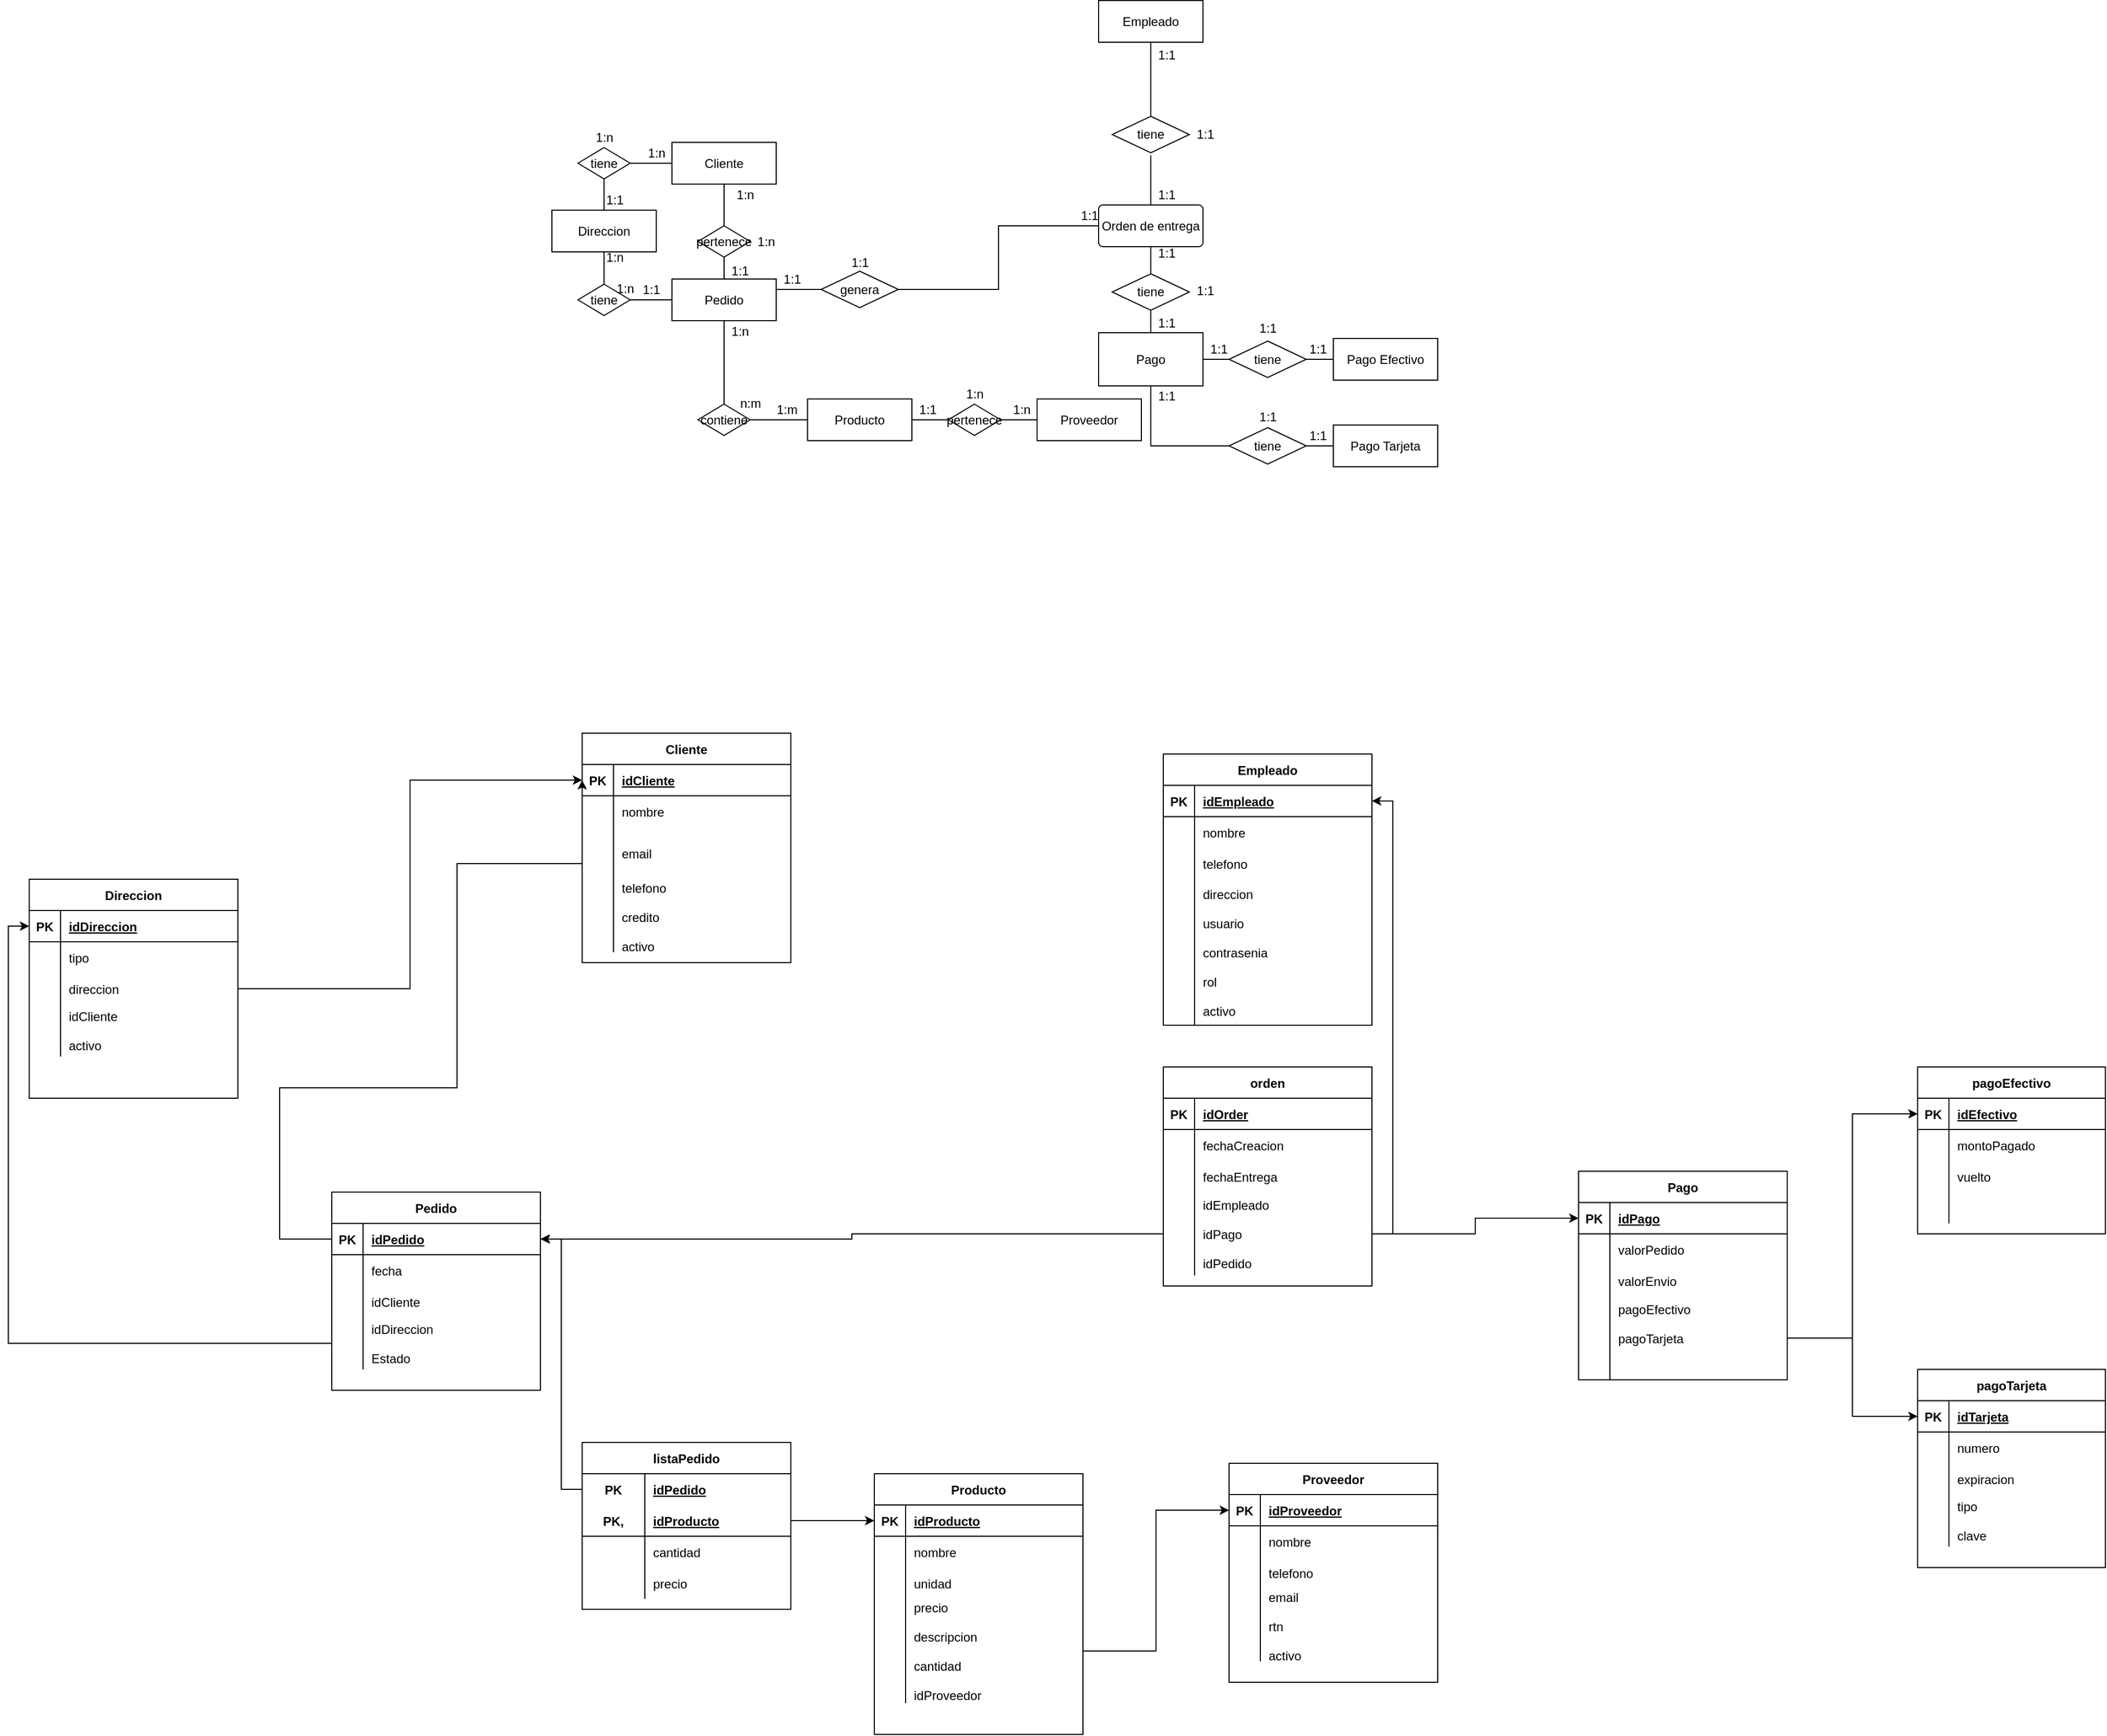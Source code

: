 <mxfile version="13.3.5" type="device"><diagram id="v6bPr9pT5KRf7iARPHKZ" name="Page-1"><mxGraphModel dx="1831" dy="594" grid="1" gridSize="10" guides="1" tooltips="1" connect="1" arrows="1" fold="1" page="1" pageScale="1" pageWidth="850" pageHeight="1100" math="0" shadow="0"><root><mxCell id="0"/><mxCell id="1" parent="0"/><mxCell id="Ozv33gPDVesl0qiJl5PW-37" style="edgeStyle=orthogonalEdgeStyle;rounded=0;orthogonalLoop=1;jettySize=auto;html=1;entryX=0.5;entryY=0;entryDx=0;entryDy=0;endArrow=none;endFill=0;" parent="1" source="Ozv33gPDVesl0qiJl5PW-1" target="Ozv33gPDVesl0qiJl5PW-36" edge="1"><mxGeometry relative="1" as="geometry"/></mxCell><mxCell id="Ozv33gPDVesl0qiJl5PW-1" value="Cliente" style="whiteSpace=wrap;html=1;align=center;" parent="1" vertex="1"><mxGeometry x="126" y="523.5" width="100" height="40" as="geometry"/></mxCell><mxCell id="Ozv33gPDVesl0qiJl5PW-2" value="Direccion&lt;br&gt;" style="whiteSpace=wrap;html=1;align=center;" parent="1" vertex="1"><mxGeometry x="11" y="588.5" width="100" height="40" as="geometry"/></mxCell><mxCell id="Ozv33gPDVesl0qiJl5PW-50" style="edgeStyle=orthogonalEdgeStyle;rounded=0;orthogonalLoop=1;jettySize=auto;html=1;endArrow=none;endFill=0;" parent="1" source="Ozv33gPDVesl0qiJl5PW-3" target="Ozv33gPDVesl0qiJl5PW-2" edge="1"><mxGeometry relative="1" as="geometry"/></mxCell><mxCell id="Ozv33gPDVesl0qiJl5PW-51" style="edgeStyle=orthogonalEdgeStyle;rounded=0;orthogonalLoop=1;jettySize=auto;html=1;endArrow=none;endFill=0;" parent="1" source="Ozv33gPDVesl0qiJl5PW-3" target="Ozv33gPDVesl0qiJl5PW-1" edge="1"><mxGeometry relative="1" as="geometry"/></mxCell><mxCell id="Ozv33gPDVesl0qiJl5PW-3" value="tiene" style="shape=rhombus;perimeter=rhombusPerimeter;whiteSpace=wrap;html=1;align=center;" parent="1" vertex="1"><mxGeometry x="36" y="528.5" width="50" height="30" as="geometry"/></mxCell><mxCell id="Ozv33gPDVesl0qiJl5PW-14" value="1:n" style="text;html=1;align=center;verticalAlign=middle;resizable=0;points=[];autosize=1;" parent="1" vertex="1"><mxGeometry x="96" y="523.5" width="30" height="20" as="geometry"/></mxCell><mxCell id="Ozv33gPDVesl0qiJl5PW-15" value="1:1" style="text;html=1;align=center;verticalAlign=middle;resizable=0;points=[];autosize=1;" parent="1" vertex="1"><mxGeometry x="56" y="568.5" width="30" height="20" as="geometry"/></mxCell><mxCell id="Ozv33gPDVesl0qiJl5PW-20" value="1:n" style="text;html=1;align=center;verticalAlign=middle;resizable=0;points=[];autosize=1;" parent="1" vertex="1"><mxGeometry x="46" y="508.5" width="30" height="20" as="geometry"/></mxCell><mxCell id="Ozv33gPDVesl0qiJl5PW-30" style="edgeStyle=orthogonalEdgeStyle;rounded=0;orthogonalLoop=1;jettySize=auto;html=1;entryX=0;entryY=0.5;entryDx=0;entryDy=0;endArrow=none;endFill=0;" parent="1" source="Ozv33gPDVesl0qiJl5PW-26" target="Ozv33gPDVesl0qiJl5PW-28" edge="1"><mxGeometry relative="1" as="geometry"/></mxCell><mxCell id="Ozv33gPDVesl0qiJl5PW-43" style="edgeStyle=orthogonalEdgeStyle;rounded=0;orthogonalLoop=1;jettySize=auto;html=1;entryX=1;entryY=0.5;entryDx=0;entryDy=0;endArrow=none;endFill=0;" parent="1" source="Ozv33gPDVesl0qiJl5PW-26" target="Ozv33gPDVesl0qiJl5PW-42" edge="1"><mxGeometry relative="1" as="geometry"/></mxCell><mxCell id="Ozv33gPDVesl0qiJl5PW-26" value="Producto" style="whiteSpace=wrap;html=1;align=center;" parent="1" vertex="1"><mxGeometry x="256" y="769.5" width="100" height="40" as="geometry"/></mxCell><mxCell id="Ozv33gPDVesl0qiJl5PW-27" value="Proveedor" style="whiteSpace=wrap;html=1;align=center;" parent="1" vertex="1"><mxGeometry x="476" y="769.5" width="100" height="40" as="geometry"/></mxCell><mxCell id="Ozv33gPDVesl0qiJl5PW-31" style="edgeStyle=orthogonalEdgeStyle;rounded=0;orthogonalLoop=1;jettySize=auto;html=1;entryX=0;entryY=0.5;entryDx=0;entryDy=0;endArrow=none;endFill=0;" parent="1" source="Ozv33gPDVesl0qiJl5PW-28" target="Ozv33gPDVesl0qiJl5PW-27" edge="1"><mxGeometry relative="1" as="geometry"/></mxCell><mxCell id="Ozv33gPDVesl0qiJl5PW-28" value="&lt;font style=&quot;font-size: 12px&quot;&gt;pertenece&lt;/font&gt;" style="shape=rhombus;perimeter=rhombusPerimeter;whiteSpace=wrap;html=1;align=center;" parent="1" vertex="1"><mxGeometry x="391" y="774.5" width="50" height="30" as="geometry"/></mxCell><mxCell id="Ozv33gPDVesl0qiJl5PW-32" value="1:1" style="text;html=1;align=center;verticalAlign=middle;resizable=0;points=[];autosize=1;" parent="1" vertex="1"><mxGeometry x="356" y="769.5" width="30" height="20" as="geometry"/></mxCell><mxCell id="Ozv33gPDVesl0qiJl5PW-33" value="1:n" style="text;html=1;align=center;verticalAlign=middle;resizable=0;points=[];autosize=1;" parent="1" vertex="1"><mxGeometry x="446" y="769.5" width="30" height="20" as="geometry"/></mxCell><mxCell id="Ozv33gPDVesl0qiJl5PW-34" value="1:n" style="text;html=1;align=center;verticalAlign=middle;resizable=0;points=[];autosize=1;" parent="1" vertex="1"><mxGeometry x="401" y="754.5" width="30" height="20" as="geometry"/></mxCell><mxCell id="foDi1s4z_PkL7AW9L-05-4" style="edgeStyle=orthogonalEdgeStyle;rounded=0;orthogonalLoop=1;jettySize=auto;html=1;exitX=1;exitY=0.25;exitDx=0;exitDy=0;entryX=0;entryY=0.5;entryDx=0;entryDy=0;endArrow=none;endFill=0;" parent="1" source="Ozv33gPDVesl0qiJl5PW-35" target="Ozv33gPDVesl0qiJl5PW-94" edge="1"><mxGeometry relative="1" as="geometry"/></mxCell><mxCell id="Ozv33gPDVesl0qiJl5PW-35" value="Pedido" style="whiteSpace=wrap;html=1;align=center;" parent="1" vertex="1"><mxGeometry x="126" y="654.5" width="100" height="40" as="geometry"/></mxCell><mxCell id="Ozv33gPDVesl0qiJl5PW-38" style="edgeStyle=orthogonalEdgeStyle;rounded=0;orthogonalLoop=1;jettySize=auto;html=1;entryX=0.5;entryY=0;entryDx=0;entryDy=0;endArrow=none;endFill=0;" parent="1" source="Ozv33gPDVesl0qiJl5PW-36" target="Ozv33gPDVesl0qiJl5PW-35" edge="1"><mxGeometry relative="1" as="geometry"/></mxCell><mxCell id="Ozv33gPDVesl0qiJl5PW-36" value="&lt;font style=&quot;font-size: 12px&quot;&gt;pertenece&lt;/font&gt;" style="shape=rhombus;perimeter=rhombusPerimeter;whiteSpace=wrap;html=1;align=center;" parent="1" vertex="1"><mxGeometry x="151" y="603.5" width="50" height="30" as="geometry"/></mxCell><mxCell id="Ozv33gPDVesl0qiJl5PW-39" value="1:n" style="text;html=1;align=center;verticalAlign=middle;resizable=0;points=[];autosize=1;" parent="1" vertex="1"><mxGeometry x="181" y="563.5" width="30" height="20" as="geometry"/></mxCell><mxCell id="Ozv33gPDVesl0qiJl5PW-40" value="1:1" style="text;html=1;align=center;verticalAlign=middle;resizable=0;points=[];autosize=1;" parent="1" vertex="1"><mxGeometry x="176" y="637" width="30" height="20" as="geometry"/></mxCell><mxCell id="Ozv33gPDVesl0qiJl5PW-41" value="1:n" style="text;html=1;align=center;verticalAlign=middle;resizable=0;points=[];autosize=1;" parent="1" vertex="1"><mxGeometry x="201" y="608.5" width="30" height="20" as="geometry"/></mxCell><mxCell id="Ozv33gPDVesl0qiJl5PW-44" value="" style="edgeStyle=orthogonalEdgeStyle;rounded=0;orthogonalLoop=1;jettySize=auto;html=1;endArrow=none;endFill=0;" parent="1" source="Ozv33gPDVesl0qiJl5PW-42" target="Ozv33gPDVesl0qiJl5PW-35" edge="1"><mxGeometry relative="1" as="geometry"/></mxCell><mxCell id="Ozv33gPDVesl0qiJl5PW-42" value="contiene" style="shape=rhombus;perimeter=rhombusPerimeter;whiteSpace=wrap;html=1;align=center;" parent="1" vertex="1"><mxGeometry x="151" y="774.5" width="50" height="30" as="geometry"/></mxCell><mxCell id="Ozv33gPDVesl0qiJl5PW-46" value="1:n" style="text;html=1;align=center;verticalAlign=middle;resizable=0;points=[];autosize=1;" parent="1" vertex="1"><mxGeometry x="176" y="694.5" width="30" height="20" as="geometry"/></mxCell><mxCell id="Ozv33gPDVesl0qiJl5PW-47" value="1:m" style="text;html=1;align=center;verticalAlign=middle;resizable=0;points=[];autosize=1;" parent="1" vertex="1"><mxGeometry x="216" y="769.5" width="40" height="20" as="geometry"/></mxCell><mxCell id="Ozv33gPDVesl0qiJl5PW-48" value="n:m" style="text;html=1;align=center;verticalAlign=middle;resizable=0;points=[];autosize=1;" parent="1" vertex="1"><mxGeometry x="181" y="763.5" width="40" height="20" as="geometry"/></mxCell><mxCell id="Ozv33gPDVesl0qiJl5PW-54" style="edgeStyle=orthogonalEdgeStyle;rounded=0;orthogonalLoop=1;jettySize=auto;html=1;endArrow=none;endFill=0;" parent="1" source="Ozv33gPDVesl0qiJl5PW-53" target="Ozv33gPDVesl0qiJl5PW-35" edge="1"><mxGeometry relative="1" as="geometry"/></mxCell><mxCell id="Ozv33gPDVesl0qiJl5PW-55" style="edgeStyle=orthogonalEdgeStyle;rounded=0;orthogonalLoop=1;jettySize=auto;html=1;entryX=0.5;entryY=1;entryDx=0;entryDy=0;endArrow=none;endFill=0;" parent="1" source="Ozv33gPDVesl0qiJl5PW-53" target="Ozv33gPDVesl0qiJl5PW-2" edge="1"><mxGeometry relative="1" as="geometry"/></mxCell><mxCell id="Ozv33gPDVesl0qiJl5PW-53" value="tiene" style="shape=rhombus;perimeter=rhombusPerimeter;whiteSpace=wrap;html=1;align=center;" parent="1" vertex="1"><mxGeometry x="36" y="659.5" width="50" height="30" as="geometry"/></mxCell><mxCell id="Ozv33gPDVesl0qiJl5PW-56" value="1:1" style="text;html=1;align=center;verticalAlign=middle;resizable=0;points=[];autosize=1;" parent="1" vertex="1"><mxGeometry x="91" y="654.5" width="30" height="20" as="geometry"/></mxCell><mxCell id="Ozv33gPDVesl0qiJl5PW-57" value="1:n" style="text;html=1;align=center;verticalAlign=middle;resizable=0;points=[];autosize=1;" parent="1" vertex="1"><mxGeometry x="56" y="623.5" width="30" height="20" as="geometry"/></mxCell><mxCell id="Ozv33gPDVesl0qiJl5PW-58" value="1:n" style="text;html=1;align=center;verticalAlign=middle;resizable=0;points=[];autosize=1;" parent="1" vertex="1"><mxGeometry x="66" y="653.5" width="30" height="20" as="geometry"/></mxCell><mxCell id="Ozv33gPDVesl0qiJl5PW-108" style="edgeStyle=orthogonalEdgeStyle;rounded=0;orthogonalLoop=1;jettySize=auto;html=1;entryX=0.5;entryY=0;entryDx=0;entryDy=0;endArrow=none;endFill=0;" parent="1" source="Ozv33gPDVesl0qiJl5PW-59" target="Ozv33gPDVesl0qiJl5PW-104" edge="1"><mxGeometry relative="1" as="geometry"/></mxCell><mxCell id="Ozv33gPDVesl0qiJl5PW-59" value="Empleado" style="whiteSpace=wrap;html=1;align=center;" parent="1" vertex="1"><mxGeometry x="535" y="387.5" width="100" height="40" as="geometry"/></mxCell><mxCell id="Ozv33gPDVesl0qiJl5PW-121" style="edgeStyle=orthogonalEdgeStyle;rounded=0;orthogonalLoop=1;jettySize=auto;html=1;endArrow=none;endFill=0;" parent="1" source="Ozv33gPDVesl0qiJl5PW-93" edge="1"><mxGeometry relative="1" as="geometry"><mxPoint x="585" y="536" as="targetPoint"/></mxGeometry></mxCell><mxCell id="Ozv33gPDVesl0qiJl5PW-93" value="Orden de entrega" style="rounded=1;arcSize=10;whiteSpace=wrap;html=1;align=center;" parent="1" vertex="1"><mxGeometry x="535" y="583.5" width="100" height="40" as="geometry"/></mxCell><mxCell id="Ozv33gPDVesl0qiJl5PW-162" style="edgeStyle=orthogonalEdgeStyle;rounded=0;orthogonalLoop=1;jettySize=auto;html=1;exitX=1;exitY=0.5;exitDx=0;exitDy=0;entryX=0;entryY=0.5;entryDx=0;entryDy=0;endArrow=none;endFill=0;" parent="1" source="Ozv33gPDVesl0qiJl5PW-94" target="Ozv33gPDVesl0qiJl5PW-93" edge="1"><mxGeometry relative="1" as="geometry"/></mxCell><mxCell id="Ozv33gPDVesl0qiJl5PW-94" value="genera" style="shape=rhombus;perimeter=rhombusPerimeter;whiteSpace=wrap;html=1;align=center;" parent="1" vertex="1"><mxGeometry x="269" y="647" width="74" height="35" as="geometry"/></mxCell><mxCell id="Ozv33gPDVesl0qiJl5PW-104" value="tiene" style="shape=rhombus;perimeter=rhombusPerimeter;whiteSpace=wrap;html=1;align=center;" parent="1" vertex="1"><mxGeometry x="548" y="498.5" width="74" height="35" as="geometry"/></mxCell><mxCell id="Ozv33gPDVesl0qiJl5PW-110" value="1:1" style="text;html=1;align=center;verticalAlign=middle;resizable=0;points=[];autosize=1;" parent="1" vertex="1"><mxGeometry x="226" y="644.5" width="30" height="20" as="geometry"/></mxCell><mxCell id="Ozv33gPDVesl0qiJl5PW-111" value="1:1" style="text;html=1;align=center;verticalAlign=middle;resizable=0;points=[];autosize=1;" parent="1" vertex="1"><mxGeometry x="585" y="563.5" width="30" height="20" as="geometry"/></mxCell><mxCell id="Ozv33gPDVesl0qiJl5PW-112" value="1:1" style="text;html=1;align=center;verticalAlign=middle;resizable=0;points=[];autosize=1;" parent="1" vertex="1"><mxGeometry x="291" y="628.5" width="30" height="20" as="geometry"/></mxCell><mxCell id="Ozv33gPDVesl0qiJl5PW-113" value="1:1" style="text;html=1;align=center;verticalAlign=middle;resizable=0;points=[];autosize=1;" parent="1" vertex="1"><mxGeometry x="585" y="430" width="30" height="20" as="geometry"/></mxCell><mxCell id="Ozv33gPDVesl0qiJl5PW-114" value="1:1" style="text;html=1;align=center;verticalAlign=middle;resizable=0;points=[];autosize=1;" parent="1" vertex="1"><mxGeometry x="511" y="583.5" width="30" height="20" as="geometry"/></mxCell><mxCell id="Ozv33gPDVesl0qiJl5PW-115" value="1:1" style="text;html=1;align=center;verticalAlign=middle;resizable=0;points=[];autosize=1;" parent="1" vertex="1"><mxGeometry x="622" y="506" width="30" height="20" as="geometry"/></mxCell><mxCell id="Ozv33gPDVesl0qiJl5PW-122" style="edgeStyle=orthogonalEdgeStyle;rounded=0;orthogonalLoop=1;jettySize=auto;html=1;entryX=0.5;entryY=1;entryDx=0;entryDy=0;endArrow=none;endFill=0;" parent="1" source="Ozv33gPDVesl0qiJl5PW-123" target="Ozv33gPDVesl0qiJl5PW-93" edge="1"><mxGeometry relative="1" as="geometry"/></mxCell><mxCell id="Ozv33gPDVesl0qiJl5PW-119" value="Pago" style="whiteSpace=wrap;html=1;align=center;" parent="1" vertex="1"><mxGeometry x="535" y="706" width="100" height="51" as="geometry"/></mxCell><mxCell id="Ozv33gPDVesl0qiJl5PW-131" style="edgeStyle=orthogonalEdgeStyle;rounded=0;orthogonalLoop=1;jettySize=auto;html=1;exitX=0.5;exitY=1;exitDx=0;exitDy=0;entryX=0.5;entryY=0;entryDx=0;entryDy=0;endArrow=none;endFill=0;" parent="1" source="Ozv33gPDVesl0qiJl5PW-123" target="Ozv33gPDVesl0qiJl5PW-119" edge="1"><mxGeometry relative="1" as="geometry"/></mxCell><mxCell id="Ozv33gPDVesl0qiJl5PW-123" value="tiene" style="shape=rhombus;perimeter=rhombusPerimeter;whiteSpace=wrap;html=1;align=center;" parent="1" vertex="1"><mxGeometry x="548" y="649.5" width="74" height="35" as="geometry"/></mxCell><mxCell id="Ozv33gPDVesl0qiJl5PW-125" value="1:1" style="text;html=1;align=center;verticalAlign=middle;resizable=0;points=[];autosize=1;" parent="1" vertex="1"><mxGeometry x="585" y="619.5" width="30" height="20" as="geometry"/></mxCell><mxCell id="Ozv33gPDVesl0qiJl5PW-126" value="1:1" style="text;html=1;align=center;verticalAlign=middle;resizable=0;points=[];autosize=1;" parent="1" vertex="1"><mxGeometry x="585" y="687" width="30" height="20" as="geometry"/></mxCell><mxCell id="Ozv33gPDVesl0qiJl5PW-127" value="1:1" style="text;html=1;align=center;verticalAlign=middle;resizable=0;points=[];autosize=1;" parent="1" vertex="1"><mxGeometry x="622" y="656" width="30" height="20" as="geometry"/></mxCell><mxCell id="Ozv33gPDVesl0qiJl5PW-149" style="edgeStyle=orthogonalEdgeStyle;rounded=0;orthogonalLoop=1;jettySize=auto;html=1;exitX=0;exitY=0.5;exitDx=0;exitDy=0;entryX=1;entryY=0.5;entryDx=0;entryDy=0;endArrow=none;endFill=0;" parent="1" source="Ozv33gPDVesl0qiJl5PW-145" target="Ozv33gPDVesl0qiJl5PW-147" edge="1"><mxGeometry relative="1" as="geometry"/></mxCell><mxCell id="Ozv33gPDVesl0qiJl5PW-145" value="Pago Efectivo" style="whiteSpace=wrap;html=1;align=center;" parent="1" vertex="1"><mxGeometry x="760" y="711.5" width="100" height="40" as="geometry"/></mxCell><mxCell id="Ozv33gPDVesl0qiJl5PW-151" style="edgeStyle=orthogonalEdgeStyle;rounded=0;orthogonalLoop=1;jettySize=auto;html=1;exitX=0;exitY=0.5;exitDx=0;exitDy=0;entryX=1;entryY=0.5;entryDx=0;entryDy=0;endArrow=none;endFill=0;" parent="1" source="Ozv33gPDVesl0qiJl5PW-146" target="Ozv33gPDVesl0qiJl5PW-148" edge="1"><mxGeometry relative="1" as="geometry"><Array as="points"><mxPoint x="790" y="814.5"/></Array></mxGeometry></mxCell><mxCell id="Ozv33gPDVesl0qiJl5PW-146" value="Pago Tarjeta" style="whiteSpace=wrap;html=1;align=center;" parent="1" vertex="1"><mxGeometry x="760" y="794.5" width="100" height="40" as="geometry"/></mxCell><mxCell id="Ozv33gPDVesl0qiJl5PW-154" style="edgeStyle=orthogonalEdgeStyle;rounded=0;orthogonalLoop=1;jettySize=auto;html=1;exitX=0;exitY=0.5;exitDx=0;exitDy=0;entryX=1;entryY=0.5;entryDx=0;entryDy=0;endArrow=none;endFill=0;" parent="1" source="Ozv33gPDVesl0qiJl5PW-147" target="Ozv33gPDVesl0qiJl5PW-119" edge="1"><mxGeometry relative="1" as="geometry"/></mxCell><mxCell id="Ozv33gPDVesl0qiJl5PW-147" value="tiene" style="shape=rhombus;perimeter=rhombusPerimeter;whiteSpace=wrap;html=1;align=center;" parent="1" vertex="1"><mxGeometry x="660" y="714" width="74" height="35" as="geometry"/></mxCell><mxCell id="Ozv33gPDVesl0qiJl5PW-153" style="edgeStyle=orthogonalEdgeStyle;rounded=0;orthogonalLoop=1;jettySize=auto;html=1;exitX=0;exitY=0.5;exitDx=0;exitDy=0;entryX=0.5;entryY=1;entryDx=0;entryDy=0;endArrow=none;endFill=0;" parent="1" source="Ozv33gPDVesl0qiJl5PW-148" target="Ozv33gPDVesl0qiJl5PW-119" edge="1"><mxGeometry relative="1" as="geometry"/></mxCell><mxCell id="Ozv33gPDVesl0qiJl5PW-148" value="tiene" style="shape=rhombus;perimeter=rhombusPerimeter;whiteSpace=wrap;html=1;align=center;" parent="1" vertex="1"><mxGeometry x="660" y="797" width="74" height="35" as="geometry"/></mxCell><mxCell id="Ozv33gPDVesl0qiJl5PW-155" value="1:1" style="text;html=1;align=center;verticalAlign=middle;resizable=0;points=[];autosize=1;" parent="1" vertex="1"><mxGeometry x="635" y="711.5" width="30" height="20" as="geometry"/></mxCell><mxCell id="Ozv33gPDVesl0qiJl5PW-156" value="1:1" style="text;html=1;align=center;verticalAlign=middle;resizable=0;points=[];autosize=1;" parent="1" vertex="1"><mxGeometry x="682" y="691.5" width="30" height="20" as="geometry"/></mxCell><mxCell id="Ozv33gPDVesl0qiJl5PW-157" value="1:1" style="text;html=1;align=center;verticalAlign=middle;resizable=0;points=[];autosize=1;" parent="1" vertex="1"><mxGeometry x="730" y="711.5" width="30" height="20" as="geometry"/></mxCell><mxCell id="Ozv33gPDVesl0qiJl5PW-158" value="1:1" style="text;html=1;align=center;verticalAlign=middle;resizable=0;points=[];autosize=1;" parent="1" vertex="1"><mxGeometry x="730" y="794.5" width="30" height="20" as="geometry"/></mxCell><mxCell id="Ozv33gPDVesl0qiJl5PW-159" value="1:1" style="text;html=1;align=center;verticalAlign=middle;resizable=0;points=[];autosize=1;" parent="1" vertex="1"><mxGeometry x="682" y="777" width="30" height="20" as="geometry"/></mxCell><mxCell id="Ozv33gPDVesl0qiJl5PW-160" value="1:1" style="text;html=1;align=center;verticalAlign=middle;resizable=0;points=[];autosize=1;" parent="1" vertex="1"><mxGeometry x="585" y="757" width="30" height="20" as="geometry"/></mxCell><mxCell id="IDxZtGA0aqQTtNQiY8-h-197" style="edgeStyle=orthogonalEdgeStyle;rounded=0;orthogonalLoop=1;jettySize=auto;html=1;exitX=1;exitY=0.5;exitDx=0;exitDy=0;entryX=0;entryY=0.5;entryDx=0;entryDy=0;" parent="1" source="IDxZtGA0aqQTtNQiY8-h-205" target="IDxZtGA0aqQTtNQiY8-h-353" edge="1"><mxGeometry relative="1" as="geometry"/></mxCell><mxCell id="IDxZtGA0aqQTtNQiY8-h-250" style="edgeStyle=orthogonalEdgeStyle;rounded=0;orthogonalLoop=1;jettySize=auto;html=1;exitX=1;exitY=0.5;exitDx=0;exitDy=0;entryX=0;entryY=0.5;entryDx=0;entryDy=0;" parent="1" source="IDxZtGA0aqQTtNQiY8-h-228" target="IDxZtGA0aqQTtNQiY8-h-281" edge="1"><mxGeometry relative="1" as="geometry"/></mxCell><mxCell id="IDxZtGA0aqQTtNQiY8-h-251" style="edgeStyle=orthogonalEdgeStyle;rounded=0;orthogonalLoop=1;jettySize=auto;html=1;exitX=0;exitY=0.5;exitDx=0;exitDy=0;entryX=0;entryY=0.5;entryDx=0;entryDy=0;" parent="1" source="IDxZtGA0aqQTtNQiY8-h-247" target="IDxZtGA0aqQTtNQiY8-h-199" edge="1"><mxGeometry relative="1" as="geometry"/></mxCell><mxCell id="IDxZtGA0aqQTtNQiY8-h-252" style="edgeStyle=orthogonalEdgeStyle;rounded=0;orthogonalLoop=1;jettySize=auto;html=1;exitX=0;exitY=0.5;exitDx=0;exitDy=0;entryX=1;entryY=0.5;entryDx=0;entryDy=0;" parent="1" source="IDxZtGA0aqQTtNQiY8-h-225" target="IDxZtGA0aqQTtNQiY8-h-238" edge="1"><mxGeometry relative="1" as="geometry"/></mxCell><mxCell id="IDxZtGA0aqQTtNQiY8-h-253" style="edgeStyle=orthogonalEdgeStyle;rounded=0;orthogonalLoop=1;jettySize=auto;html=1;exitX=0;exitY=0.5;exitDx=0;exitDy=0;entryX=0;entryY=0.5;entryDx=0;entryDy=0;" parent="1" source="IDxZtGA0aqQTtNQiY8-h-238" target="IDxZtGA0aqQTtNQiY8-h-353" edge="1"><mxGeometry relative="1" as="geometry"><Array as="points"><mxPoint x="-250" y="1575"/><mxPoint x="-250" y="1430"/><mxPoint x="-80" y="1430"/><mxPoint x="-80" y="1215"/></Array></mxGeometry></mxCell><mxCell id="IDxZtGA0aqQTtNQiY8-h-306" style="edgeStyle=orthogonalEdgeStyle;rounded=0;orthogonalLoop=1;jettySize=auto;html=1;exitX=1;exitY=0.5;exitDx=0;exitDy=0;entryX=0;entryY=0.5;entryDx=0;entryDy=0;" parent="1" source="IDxZtGA0aqQTtNQiY8-h-290" target="IDxZtGA0aqQTtNQiY8-h-294" edge="1"><mxGeometry relative="1" as="geometry"/></mxCell><mxCell id="IDxZtGA0aqQTtNQiY8-h-322" style="edgeStyle=orthogonalEdgeStyle;rounded=0;orthogonalLoop=1;jettySize=auto;html=1;exitX=1;exitY=0.5;exitDx=0;exitDy=0;entryX=1;entryY=0.5;entryDx=0;entryDy=0;" parent="1" source="IDxZtGA0aqQTtNQiY8-h-264" target="IDxZtGA0aqQTtNQiY8-h-185" edge="1"><mxGeometry relative="1" as="geometry"/></mxCell><mxCell id="IDxZtGA0aqQTtNQiY8-h-323" style="edgeStyle=orthogonalEdgeStyle;rounded=0;orthogonalLoop=1;jettySize=auto;html=1;entryX=0;entryY=0.5;entryDx=0;entryDy=0;" parent="1" source="IDxZtGA0aqQTtNQiY8-h-264" target="IDxZtGA0aqQTtNQiY8-h-212" edge="1"><mxGeometry relative="1" as="geometry"/></mxCell><mxCell id="IDxZtGA0aqQTtNQiY8-h-324" style="edgeStyle=orthogonalEdgeStyle;rounded=0;orthogonalLoop=1;jettySize=auto;html=1;entryX=0;entryY=0.5;entryDx=0;entryDy=0;" parent="1" source="IDxZtGA0aqQTtNQiY8-h-221" target="IDxZtGA0aqQTtNQiY8-h-268" edge="1"><mxGeometry relative="1" as="geometry"/></mxCell><mxCell id="IDxZtGA0aqQTtNQiY8-h-325" style="edgeStyle=orthogonalEdgeStyle;rounded=0;orthogonalLoop=1;jettySize=auto;html=1;" parent="1" source="IDxZtGA0aqQTtNQiY8-h-221" target="IDxZtGA0aqQTtNQiY8-h-327" edge="1"><mxGeometry relative="1" as="geometry"/></mxCell><mxCell id="IDxZtGA0aqQTtNQiY8-h-198" value="Direccion" style="shape=table;startSize=30;container=1;collapsible=1;childLayout=tableLayout;fixedRows=1;rowLines=0;fontStyle=1;align=center;resizeLast=1;" parent="1" vertex="1"><mxGeometry x="-490" y="1230" width="200" height="210" as="geometry"/></mxCell><mxCell id="IDxZtGA0aqQTtNQiY8-h-199" value="" style="shape=partialRectangle;collapsible=0;dropTarget=0;pointerEvents=0;fillColor=none;top=0;left=0;bottom=1;right=0;points=[[0,0.5],[1,0.5]];portConstraint=eastwest;" parent="IDxZtGA0aqQTtNQiY8-h-198" vertex="1"><mxGeometry y="30" width="200" height="30" as="geometry"/></mxCell><mxCell id="IDxZtGA0aqQTtNQiY8-h-200" value="PK" style="shape=partialRectangle;connectable=0;fillColor=none;top=0;left=0;bottom=0;right=0;fontStyle=1;overflow=hidden;" parent="IDxZtGA0aqQTtNQiY8-h-199" vertex="1"><mxGeometry width="30" height="30" as="geometry"/></mxCell><mxCell id="IDxZtGA0aqQTtNQiY8-h-201" value="idDireccion" style="shape=partialRectangle;connectable=0;fillColor=none;top=0;left=0;bottom=0;right=0;align=left;spacingLeft=6;fontStyle=5;overflow=hidden;" parent="IDxZtGA0aqQTtNQiY8-h-199" vertex="1"><mxGeometry x="30" width="170" height="30" as="geometry"/></mxCell><mxCell id="IDxZtGA0aqQTtNQiY8-h-202" value="" style="shape=partialRectangle;collapsible=0;dropTarget=0;pointerEvents=0;fillColor=none;top=0;left=0;bottom=0;right=0;points=[[0,0.5],[1,0.5]];portConstraint=eastwest;" parent="IDxZtGA0aqQTtNQiY8-h-198" vertex="1"><mxGeometry y="60" width="200" height="30" as="geometry"/></mxCell><mxCell id="IDxZtGA0aqQTtNQiY8-h-203" value="" style="shape=partialRectangle;connectable=0;fillColor=none;top=0;left=0;bottom=0;right=0;editable=1;overflow=hidden;" parent="IDxZtGA0aqQTtNQiY8-h-202" vertex="1"><mxGeometry width="30" height="30" as="geometry"/></mxCell><mxCell id="IDxZtGA0aqQTtNQiY8-h-204" value="tipo" style="shape=partialRectangle;connectable=0;fillColor=none;top=0;left=0;bottom=0;right=0;align=left;spacingLeft=6;overflow=hidden;" parent="IDxZtGA0aqQTtNQiY8-h-202" vertex="1"><mxGeometry x="30" width="170" height="30" as="geometry"/></mxCell><mxCell id="IDxZtGA0aqQTtNQiY8-h-205" value="" style="shape=partialRectangle;collapsible=0;dropTarget=0;pointerEvents=0;fillColor=none;top=0;left=0;bottom=0;right=0;points=[[0,0.5],[1,0.5]];portConstraint=eastwest;" parent="IDxZtGA0aqQTtNQiY8-h-198" vertex="1"><mxGeometry y="90" width="200" height="30" as="geometry"/></mxCell><mxCell id="IDxZtGA0aqQTtNQiY8-h-206" value="" style="shape=partialRectangle;connectable=0;fillColor=none;top=0;left=0;bottom=0;right=0;editable=1;overflow=hidden;" parent="IDxZtGA0aqQTtNQiY8-h-205" vertex="1"><mxGeometry width="30" height="30" as="geometry"/></mxCell><mxCell id="IDxZtGA0aqQTtNQiY8-h-207" value="direccion" style="shape=partialRectangle;connectable=0;fillColor=none;top=0;left=0;bottom=0;right=0;align=left;spacingLeft=6;overflow=hidden;" parent="IDxZtGA0aqQTtNQiY8-h-205" vertex="1"><mxGeometry x="30" width="170" height="30" as="geometry"/></mxCell><mxCell id="IDxZtGA0aqQTtNQiY8-h-208" value="" style="shape=partialRectangle;collapsible=0;dropTarget=0;pointerEvents=0;fillColor=none;top=0;left=0;bottom=0;right=0;points=[[0,0.5],[1,0.5]];portConstraint=eastwest;" parent="IDxZtGA0aqQTtNQiY8-h-198" vertex="1"><mxGeometry y="120" width="200" height="50" as="geometry"/></mxCell><mxCell id="IDxZtGA0aqQTtNQiY8-h-209" value="" style="shape=partialRectangle;connectable=0;fillColor=none;top=0;left=0;bottom=0;right=0;editable=1;overflow=hidden;" parent="IDxZtGA0aqQTtNQiY8-h-208" vertex="1"><mxGeometry width="30" height="50" as="geometry"/></mxCell><mxCell id="IDxZtGA0aqQTtNQiY8-h-210" value="idCliente&#10;&#10;activo" style="shape=partialRectangle;connectable=0;fillColor=none;top=0;left=0;bottom=0;right=0;align=left;spacingLeft=6;overflow=hidden;" parent="IDxZtGA0aqQTtNQiY8-h-208" vertex="1"><mxGeometry x="30" width="170" height="50" as="geometry"/></mxCell><mxCell id="IDxZtGA0aqQTtNQiY8-h-211" value="Pago" style="shape=table;startSize=30;container=1;collapsible=1;childLayout=tableLayout;fixedRows=1;rowLines=0;fontStyle=1;align=center;resizeLast=1;" parent="1" vertex="1"><mxGeometry x="995" y="1510" width="200" height="200" as="geometry"/></mxCell><mxCell id="IDxZtGA0aqQTtNQiY8-h-212" value="" style="shape=partialRectangle;collapsible=0;dropTarget=0;pointerEvents=0;fillColor=none;top=0;left=0;bottom=1;right=0;points=[[0,0.5],[1,0.5]];portConstraint=eastwest;" parent="IDxZtGA0aqQTtNQiY8-h-211" vertex="1"><mxGeometry y="30" width="200" height="30" as="geometry"/></mxCell><mxCell id="IDxZtGA0aqQTtNQiY8-h-213" value="PK" style="shape=partialRectangle;connectable=0;fillColor=none;top=0;left=0;bottom=0;right=0;fontStyle=1;overflow=hidden;" parent="IDxZtGA0aqQTtNQiY8-h-212" vertex="1"><mxGeometry width="30" height="30" as="geometry"/></mxCell><mxCell id="IDxZtGA0aqQTtNQiY8-h-214" value="idPago" style="shape=partialRectangle;connectable=0;fillColor=none;top=0;left=0;bottom=0;right=0;align=left;spacingLeft=6;fontStyle=5;overflow=hidden;" parent="IDxZtGA0aqQTtNQiY8-h-212" vertex="1"><mxGeometry x="30" width="170" height="30" as="geometry"/></mxCell><mxCell id="IDxZtGA0aqQTtNQiY8-h-215" value="" style="shape=partialRectangle;collapsible=0;dropTarget=0;pointerEvents=0;fillColor=none;top=0;left=0;bottom=0;right=0;points=[[0,0.5],[1,0.5]];portConstraint=eastwest;" parent="IDxZtGA0aqQTtNQiY8-h-211" vertex="1"><mxGeometry y="60" width="200" height="30" as="geometry"/></mxCell><mxCell id="IDxZtGA0aqQTtNQiY8-h-216" value="" style="shape=partialRectangle;connectable=0;fillColor=none;top=0;left=0;bottom=0;right=0;editable=1;overflow=hidden;" parent="IDxZtGA0aqQTtNQiY8-h-215" vertex="1"><mxGeometry width="30" height="30" as="geometry"/></mxCell><mxCell id="IDxZtGA0aqQTtNQiY8-h-217" value="valorPedido" style="shape=partialRectangle;connectable=0;fillColor=none;top=0;left=0;bottom=0;right=0;align=left;spacingLeft=6;overflow=hidden;" parent="IDxZtGA0aqQTtNQiY8-h-215" vertex="1"><mxGeometry x="30" width="170" height="30" as="geometry"/></mxCell><mxCell id="IDxZtGA0aqQTtNQiY8-h-218" value="" style="shape=partialRectangle;collapsible=0;dropTarget=0;pointerEvents=0;fillColor=none;top=0;left=0;bottom=0;right=0;points=[[0,0.5],[1,0.5]];portConstraint=eastwest;" parent="IDxZtGA0aqQTtNQiY8-h-211" vertex="1"><mxGeometry y="90" width="200" height="30" as="geometry"/></mxCell><mxCell id="IDxZtGA0aqQTtNQiY8-h-219" value="" style="shape=partialRectangle;connectable=0;fillColor=none;top=0;left=0;bottom=0;right=0;editable=1;overflow=hidden;" parent="IDxZtGA0aqQTtNQiY8-h-218" vertex="1"><mxGeometry width="30" height="30" as="geometry"/></mxCell><mxCell id="IDxZtGA0aqQTtNQiY8-h-220" value="valorEnvio" style="shape=partialRectangle;connectable=0;fillColor=none;top=0;left=0;bottom=0;right=0;align=left;spacingLeft=6;overflow=hidden;" parent="IDxZtGA0aqQTtNQiY8-h-218" vertex="1"><mxGeometry x="30" width="170" height="30" as="geometry"/></mxCell><mxCell id="IDxZtGA0aqQTtNQiY8-h-221" value="" style="shape=partialRectangle;collapsible=0;dropTarget=0;pointerEvents=0;fillColor=none;top=0;left=0;bottom=0;right=0;points=[[0,0.5],[1,0.5]];portConstraint=eastwest;" parent="IDxZtGA0aqQTtNQiY8-h-211" vertex="1"><mxGeometry y="120" width="200" height="80" as="geometry"/></mxCell><mxCell id="IDxZtGA0aqQTtNQiY8-h-222" value="" style="shape=partialRectangle;connectable=0;fillColor=none;top=0;left=0;bottom=0;right=0;editable=1;overflow=hidden;" parent="IDxZtGA0aqQTtNQiY8-h-221" vertex="1"><mxGeometry width="30" height="80" as="geometry"/></mxCell><mxCell id="IDxZtGA0aqQTtNQiY8-h-223" value="pagoEfectivo&#10;&#10;pagoTarjeta&#10;&#10;" style="shape=partialRectangle;connectable=0;fillColor=none;top=0;left=0;bottom=0;right=0;align=left;spacingLeft=6;overflow=hidden;" parent="IDxZtGA0aqQTtNQiY8-h-221" vertex="1"><mxGeometry x="30" width="170" height="80" as="geometry"/></mxCell><mxCell id="IDxZtGA0aqQTtNQiY8-h-224" value="listaPedido" style="shape=table;startSize=30;container=1;collapsible=1;childLayout=tableLayout;fixedRows=1;rowLines=0;fontStyle=1;align=center;resizeLast=1;" parent="1" vertex="1"><mxGeometry x="40" y="1770" width="200" height="160" as="geometry"/></mxCell><mxCell id="IDxZtGA0aqQTtNQiY8-h-225" value="" style="shape=partialRectangle;collapsible=0;dropTarget=0;pointerEvents=0;fillColor=none;top=0;left=0;bottom=0;right=0;points=[[0,0.5],[1,0.5]];portConstraint=eastwest;" parent="IDxZtGA0aqQTtNQiY8-h-224" vertex="1"><mxGeometry y="30" width="200" height="30" as="geometry"/></mxCell><mxCell id="IDxZtGA0aqQTtNQiY8-h-226" value="PK" style="shape=partialRectangle;connectable=0;fillColor=none;top=0;left=0;bottom=0;right=0;fontStyle=1;overflow=hidden;" parent="IDxZtGA0aqQTtNQiY8-h-225" vertex="1"><mxGeometry width="60" height="30" as="geometry"/></mxCell><mxCell id="IDxZtGA0aqQTtNQiY8-h-227" value="idPedido" style="shape=partialRectangle;connectable=0;fillColor=none;top=0;left=0;bottom=0;right=0;align=left;spacingLeft=6;fontStyle=5;overflow=hidden;" parent="IDxZtGA0aqQTtNQiY8-h-225" vertex="1"><mxGeometry x="60" width="140" height="30" as="geometry"/></mxCell><mxCell id="IDxZtGA0aqQTtNQiY8-h-228" value="" style="shape=partialRectangle;collapsible=0;dropTarget=0;pointerEvents=0;fillColor=none;top=0;left=0;bottom=1;right=0;points=[[0,0.5],[1,0.5]];portConstraint=eastwest;" parent="IDxZtGA0aqQTtNQiY8-h-224" vertex="1"><mxGeometry y="60" width="200" height="30" as="geometry"/></mxCell><mxCell id="IDxZtGA0aqQTtNQiY8-h-229" value="PK," style="shape=partialRectangle;connectable=0;fillColor=none;top=0;left=0;bottom=0;right=0;fontStyle=1;overflow=hidden;" parent="IDxZtGA0aqQTtNQiY8-h-228" vertex="1"><mxGeometry width="60" height="30" as="geometry"/></mxCell><mxCell id="IDxZtGA0aqQTtNQiY8-h-230" value="idProducto" style="shape=partialRectangle;connectable=0;fillColor=none;top=0;left=0;bottom=0;right=0;align=left;spacingLeft=6;fontStyle=5;overflow=hidden;" parent="IDxZtGA0aqQTtNQiY8-h-228" vertex="1"><mxGeometry x="60" width="140" height="30" as="geometry"/></mxCell><mxCell id="IDxZtGA0aqQTtNQiY8-h-231" value="" style="shape=partialRectangle;collapsible=0;dropTarget=0;pointerEvents=0;fillColor=none;top=0;left=0;bottom=0;right=0;points=[[0,0.5],[1,0.5]];portConstraint=eastwest;" parent="IDxZtGA0aqQTtNQiY8-h-224" vertex="1"><mxGeometry y="90" width="200" height="30" as="geometry"/></mxCell><mxCell id="IDxZtGA0aqQTtNQiY8-h-232" value="" style="shape=partialRectangle;connectable=0;fillColor=none;top=0;left=0;bottom=0;right=0;editable=1;overflow=hidden;" parent="IDxZtGA0aqQTtNQiY8-h-231" vertex="1"><mxGeometry width="60" height="30" as="geometry"/></mxCell><mxCell id="IDxZtGA0aqQTtNQiY8-h-233" value="cantidad" style="shape=partialRectangle;connectable=0;fillColor=none;top=0;left=0;bottom=0;right=0;align=left;spacingLeft=6;overflow=hidden;" parent="IDxZtGA0aqQTtNQiY8-h-231" vertex="1"><mxGeometry x="60" width="140" height="30" as="geometry"/></mxCell><mxCell id="IDxZtGA0aqQTtNQiY8-h-234" value="" style="shape=partialRectangle;collapsible=0;dropTarget=0;pointerEvents=0;fillColor=none;top=0;left=0;bottom=0;right=0;points=[[0,0.5],[1,0.5]];portConstraint=eastwest;" parent="IDxZtGA0aqQTtNQiY8-h-224" vertex="1"><mxGeometry y="120" width="200" height="30" as="geometry"/></mxCell><mxCell id="IDxZtGA0aqQTtNQiY8-h-235" value="" style="shape=partialRectangle;connectable=0;fillColor=none;top=0;left=0;bottom=0;right=0;editable=1;overflow=hidden;" parent="IDxZtGA0aqQTtNQiY8-h-234" vertex="1"><mxGeometry width="60" height="30" as="geometry"/></mxCell><mxCell id="IDxZtGA0aqQTtNQiY8-h-236" value="precio" style="shape=partialRectangle;connectable=0;fillColor=none;top=0;left=0;bottom=0;right=0;align=left;spacingLeft=6;overflow=hidden;" parent="IDxZtGA0aqQTtNQiY8-h-234" vertex="1"><mxGeometry x="60" width="140" height="30" as="geometry"/></mxCell><mxCell id="IDxZtGA0aqQTtNQiY8-h-237" value="Pedido" style="shape=table;startSize=30;container=1;collapsible=1;childLayout=tableLayout;fixedRows=1;rowLines=0;fontStyle=1;align=center;resizeLast=1;" parent="1" vertex="1"><mxGeometry x="-200" y="1530" width="200" height="190" as="geometry"/></mxCell><mxCell id="IDxZtGA0aqQTtNQiY8-h-238" value="" style="shape=partialRectangle;collapsible=0;dropTarget=0;pointerEvents=0;fillColor=none;top=0;left=0;bottom=1;right=0;points=[[0,0.5],[1,0.5]];portConstraint=eastwest;" parent="IDxZtGA0aqQTtNQiY8-h-237" vertex="1"><mxGeometry y="30" width="200" height="30" as="geometry"/></mxCell><mxCell id="IDxZtGA0aqQTtNQiY8-h-239" value="PK" style="shape=partialRectangle;connectable=0;fillColor=none;top=0;left=0;bottom=0;right=0;fontStyle=1;overflow=hidden;" parent="IDxZtGA0aqQTtNQiY8-h-238" vertex="1"><mxGeometry width="30" height="30" as="geometry"/></mxCell><mxCell id="IDxZtGA0aqQTtNQiY8-h-240" value="idPedido" style="shape=partialRectangle;connectable=0;fillColor=none;top=0;left=0;bottom=0;right=0;align=left;spacingLeft=6;fontStyle=5;overflow=hidden;" parent="IDxZtGA0aqQTtNQiY8-h-238" vertex="1"><mxGeometry x="30" width="170" height="30" as="geometry"/></mxCell><mxCell id="IDxZtGA0aqQTtNQiY8-h-241" value="" style="shape=partialRectangle;collapsible=0;dropTarget=0;pointerEvents=0;fillColor=none;top=0;left=0;bottom=0;right=0;points=[[0,0.5],[1,0.5]];portConstraint=eastwest;" parent="IDxZtGA0aqQTtNQiY8-h-237" vertex="1"><mxGeometry y="60" width="200" height="30" as="geometry"/></mxCell><mxCell id="IDxZtGA0aqQTtNQiY8-h-242" value="" style="shape=partialRectangle;connectable=0;fillColor=none;top=0;left=0;bottom=0;right=0;editable=1;overflow=hidden;" parent="IDxZtGA0aqQTtNQiY8-h-241" vertex="1"><mxGeometry width="30" height="30" as="geometry"/></mxCell><mxCell id="IDxZtGA0aqQTtNQiY8-h-243" value="fecha" style="shape=partialRectangle;connectable=0;fillColor=none;top=0;left=0;bottom=0;right=0;align=left;spacingLeft=6;overflow=hidden;" parent="IDxZtGA0aqQTtNQiY8-h-241" vertex="1"><mxGeometry x="30" width="170" height="30" as="geometry"/></mxCell><mxCell id="IDxZtGA0aqQTtNQiY8-h-244" value="" style="shape=partialRectangle;collapsible=0;dropTarget=0;pointerEvents=0;fillColor=none;top=0;left=0;bottom=0;right=0;points=[[0,0.5],[1,0.5]];portConstraint=eastwest;" parent="IDxZtGA0aqQTtNQiY8-h-237" vertex="1"><mxGeometry y="90" width="200" height="30" as="geometry"/></mxCell><mxCell id="IDxZtGA0aqQTtNQiY8-h-245" value="" style="shape=partialRectangle;connectable=0;fillColor=none;top=0;left=0;bottom=0;right=0;editable=1;overflow=hidden;" parent="IDxZtGA0aqQTtNQiY8-h-244" vertex="1"><mxGeometry width="30" height="30" as="geometry"/></mxCell><mxCell id="IDxZtGA0aqQTtNQiY8-h-246" value="idCliente" style="shape=partialRectangle;connectable=0;fillColor=none;top=0;left=0;bottom=0;right=0;align=left;spacingLeft=6;overflow=hidden;" parent="IDxZtGA0aqQTtNQiY8-h-244" vertex="1"><mxGeometry x="30" width="170" height="30" as="geometry"/></mxCell><mxCell id="IDxZtGA0aqQTtNQiY8-h-247" value="" style="shape=partialRectangle;collapsible=0;dropTarget=0;pointerEvents=0;fillColor=none;top=0;left=0;bottom=0;right=0;points=[[0,0.5],[1,0.5]];portConstraint=eastwest;" parent="IDxZtGA0aqQTtNQiY8-h-237" vertex="1"><mxGeometry y="120" width="200" height="50" as="geometry"/></mxCell><mxCell id="IDxZtGA0aqQTtNQiY8-h-248" value="" style="shape=partialRectangle;connectable=0;fillColor=none;top=0;left=0;bottom=0;right=0;editable=1;overflow=hidden;" parent="IDxZtGA0aqQTtNQiY8-h-247" vertex="1"><mxGeometry width="30" height="50" as="geometry"/></mxCell><mxCell id="IDxZtGA0aqQTtNQiY8-h-249" value="idDireccion&#10;&#10;Estado" style="shape=partialRectangle;connectable=0;fillColor=none;top=0;left=0;bottom=0;right=0;align=left;spacingLeft=6;overflow=hidden;" parent="IDxZtGA0aqQTtNQiY8-h-247" vertex="1"><mxGeometry x="30" width="170" height="50" as="geometry"/></mxCell><mxCell id="IDxZtGA0aqQTtNQiY8-h-267" value="pagoEfectivo" style="shape=table;startSize=30;container=1;collapsible=1;childLayout=tableLayout;fixedRows=1;rowLines=0;fontStyle=1;align=center;resizeLast=1;" parent="1" vertex="1"><mxGeometry x="1320" y="1410" width="180" height="160" as="geometry"/></mxCell><mxCell id="IDxZtGA0aqQTtNQiY8-h-268" value="" style="shape=partialRectangle;collapsible=0;dropTarget=0;pointerEvents=0;fillColor=none;top=0;left=0;bottom=1;right=0;points=[[0,0.5],[1,0.5]];portConstraint=eastwest;" parent="IDxZtGA0aqQTtNQiY8-h-267" vertex="1"><mxGeometry y="30" width="180" height="30" as="geometry"/></mxCell><mxCell id="IDxZtGA0aqQTtNQiY8-h-269" value="PK" style="shape=partialRectangle;connectable=0;fillColor=none;top=0;left=0;bottom=0;right=0;fontStyle=1;overflow=hidden;" parent="IDxZtGA0aqQTtNQiY8-h-268" vertex="1"><mxGeometry width="30" height="30" as="geometry"/></mxCell><mxCell id="IDxZtGA0aqQTtNQiY8-h-270" value="idEfectivo" style="shape=partialRectangle;connectable=0;fillColor=none;top=0;left=0;bottom=0;right=0;align=left;spacingLeft=6;fontStyle=5;overflow=hidden;" parent="IDxZtGA0aqQTtNQiY8-h-268" vertex="1"><mxGeometry x="30" width="150" height="30" as="geometry"/></mxCell><mxCell id="IDxZtGA0aqQTtNQiY8-h-271" value="" style="shape=partialRectangle;collapsible=0;dropTarget=0;pointerEvents=0;fillColor=none;top=0;left=0;bottom=0;right=0;points=[[0,0.5],[1,0.5]];portConstraint=eastwest;" parent="IDxZtGA0aqQTtNQiY8-h-267" vertex="1"><mxGeometry y="60" width="180" height="30" as="geometry"/></mxCell><mxCell id="IDxZtGA0aqQTtNQiY8-h-272" value="" style="shape=partialRectangle;connectable=0;fillColor=none;top=0;left=0;bottom=0;right=0;editable=1;overflow=hidden;" parent="IDxZtGA0aqQTtNQiY8-h-271" vertex="1"><mxGeometry width="30" height="30" as="geometry"/></mxCell><mxCell id="IDxZtGA0aqQTtNQiY8-h-273" value="montoPagado" style="shape=partialRectangle;connectable=0;fillColor=none;top=0;left=0;bottom=0;right=0;align=left;spacingLeft=6;overflow=hidden;" parent="IDxZtGA0aqQTtNQiY8-h-271" vertex="1"><mxGeometry x="30" width="150" height="30" as="geometry"/></mxCell><mxCell id="IDxZtGA0aqQTtNQiY8-h-274" value="" style="shape=partialRectangle;collapsible=0;dropTarget=0;pointerEvents=0;fillColor=none;top=0;left=0;bottom=0;right=0;points=[[0,0.5],[1,0.5]];portConstraint=eastwest;" parent="IDxZtGA0aqQTtNQiY8-h-267" vertex="1"><mxGeometry y="90" width="180" height="30" as="geometry"/></mxCell><mxCell id="IDxZtGA0aqQTtNQiY8-h-275" value="" style="shape=partialRectangle;connectable=0;fillColor=none;top=0;left=0;bottom=0;right=0;editable=1;overflow=hidden;" parent="IDxZtGA0aqQTtNQiY8-h-274" vertex="1"><mxGeometry width="30" height="30" as="geometry"/></mxCell><mxCell id="IDxZtGA0aqQTtNQiY8-h-276" value="vuelto" style="shape=partialRectangle;connectable=0;fillColor=none;top=0;left=0;bottom=0;right=0;align=left;spacingLeft=6;overflow=hidden;" parent="IDxZtGA0aqQTtNQiY8-h-274" vertex="1"><mxGeometry x="30" width="150" height="30" as="geometry"/></mxCell><mxCell id="IDxZtGA0aqQTtNQiY8-h-277" value="" style="shape=partialRectangle;collapsible=0;dropTarget=0;pointerEvents=0;fillColor=none;top=0;left=0;bottom=0;right=0;points=[[0,0.5],[1,0.5]];portConstraint=eastwest;" parent="IDxZtGA0aqQTtNQiY8-h-267" vertex="1"><mxGeometry y="120" width="180" height="30" as="geometry"/></mxCell><mxCell id="IDxZtGA0aqQTtNQiY8-h-278" value="" style="shape=partialRectangle;connectable=0;fillColor=none;top=0;left=0;bottom=0;right=0;editable=1;overflow=hidden;" parent="IDxZtGA0aqQTtNQiY8-h-277" vertex="1"><mxGeometry width="30" height="30" as="geometry"/></mxCell><mxCell id="IDxZtGA0aqQTtNQiY8-h-279" value="" style="shape=partialRectangle;connectable=0;fillColor=none;top=0;left=0;bottom=0;right=0;align=left;spacingLeft=6;overflow=hidden;" parent="IDxZtGA0aqQTtNQiY8-h-277" vertex="1"><mxGeometry x="30" width="150" height="30" as="geometry"/></mxCell><mxCell id="IDxZtGA0aqQTtNQiY8-h-280" value="Producto" style="shape=table;startSize=30;container=1;collapsible=1;childLayout=tableLayout;fixedRows=1;rowLines=0;fontStyle=1;align=center;resizeLast=1;" parent="1" vertex="1"><mxGeometry x="320" y="1800" width="200" height="250" as="geometry"/></mxCell><mxCell id="IDxZtGA0aqQTtNQiY8-h-281" value="" style="shape=partialRectangle;collapsible=0;dropTarget=0;pointerEvents=0;fillColor=none;top=0;left=0;bottom=1;right=0;points=[[0,0.5],[1,0.5]];portConstraint=eastwest;" parent="IDxZtGA0aqQTtNQiY8-h-280" vertex="1"><mxGeometry y="30" width="200" height="30" as="geometry"/></mxCell><mxCell id="IDxZtGA0aqQTtNQiY8-h-282" value="PK" style="shape=partialRectangle;connectable=0;fillColor=none;top=0;left=0;bottom=0;right=0;fontStyle=1;overflow=hidden;" parent="IDxZtGA0aqQTtNQiY8-h-281" vertex="1"><mxGeometry width="30" height="30" as="geometry"/></mxCell><mxCell id="IDxZtGA0aqQTtNQiY8-h-283" value="idProducto" style="shape=partialRectangle;connectable=0;fillColor=none;top=0;left=0;bottom=0;right=0;align=left;spacingLeft=6;fontStyle=5;overflow=hidden;" parent="IDxZtGA0aqQTtNQiY8-h-281" vertex="1"><mxGeometry x="30" width="170" height="30" as="geometry"/></mxCell><mxCell id="IDxZtGA0aqQTtNQiY8-h-284" value="" style="shape=partialRectangle;collapsible=0;dropTarget=0;pointerEvents=0;fillColor=none;top=0;left=0;bottom=0;right=0;points=[[0,0.5],[1,0.5]];portConstraint=eastwest;" parent="IDxZtGA0aqQTtNQiY8-h-280" vertex="1"><mxGeometry y="60" width="200" height="30" as="geometry"/></mxCell><mxCell id="IDxZtGA0aqQTtNQiY8-h-285" value="" style="shape=partialRectangle;connectable=0;fillColor=none;top=0;left=0;bottom=0;right=0;editable=1;overflow=hidden;" parent="IDxZtGA0aqQTtNQiY8-h-284" vertex="1"><mxGeometry width="30" height="30" as="geometry"/></mxCell><mxCell id="IDxZtGA0aqQTtNQiY8-h-286" value="nombre" style="shape=partialRectangle;connectable=0;fillColor=none;top=0;left=0;bottom=0;right=0;align=left;spacingLeft=6;overflow=hidden;" parent="IDxZtGA0aqQTtNQiY8-h-284" vertex="1"><mxGeometry x="30" width="170" height="30" as="geometry"/></mxCell><mxCell id="IDxZtGA0aqQTtNQiY8-h-287" value="" style="shape=partialRectangle;collapsible=0;dropTarget=0;pointerEvents=0;fillColor=none;top=0;left=0;bottom=0;right=0;points=[[0,0.5],[1,0.5]];portConstraint=eastwest;" parent="IDxZtGA0aqQTtNQiY8-h-280" vertex="1"><mxGeometry y="90" width="200" height="30" as="geometry"/></mxCell><mxCell id="IDxZtGA0aqQTtNQiY8-h-288" value="" style="shape=partialRectangle;connectable=0;fillColor=none;top=0;left=0;bottom=0;right=0;editable=1;overflow=hidden;" parent="IDxZtGA0aqQTtNQiY8-h-287" vertex="1"><mxGeometry width="30" height="30" as="geometry"/></mxCell><mxCell id="IDxZtGA0aqQTtNQiY8-h-289" value="unidad" style="shape=partialRectangle;connectable=0;fillColor=none;top=0;left=0;bottom=0;right=0;align=left;spacingLeft=6;overflow=hidden;" parent="IDxZtGA0aqQTtNQiY8-h-287" vertex="1"><mxGeometry x="30" width="170" height="30" as="geometry"/></mxCell><mxCell id="IDxZtGA0aqQTtNQiY8-h-290" value="" style="shape=partialRectangle;collapsible=0;dropTarget=0;pointerEvents=0;fillColor=none;top=0;left=0;bottom=0;right=0;points=[[0,0.5],[1,0.5]];portConstraint=eastwest;" parent="IDxZtGA0aqQTtNQiY8-h-280" vertex="1"><mxGeometry y="120" width="200" height="100" as="geometry"/></mxCell><mxCell id="IDxZtGA0aqQTtNQiY8-h-291" value="" style="shape=partialRectangle;connectable=0;fillColor=none;top=0;left=0;bottom=0;right=0;editable=1;overflow=hidden;" parent="IDxZtGA0aqQTtNQiY8-h-290" vertex="1"><mxGeometry width="30" height="100" as="geometry"/></mxCell><mxCell id="IDxZtGA0aqQTtNQiY8-h-292" value="precio&#10;&#10;descripcion&#10;&#10;cantidad&#10;&#10;idProveedor" style="shape=partialRectangle;connectable=0;fillColor=none;top=0;left=0;bottom=0;right=0;align=left;spacingLeft=6;overflow=hidden;" parent="IDxZtGA0aqQTtNQiY8-h-290" vertex="1"><mxGeometry x="30" width="170" height="100" as="geometry"/></mxCell><mxCell id="IDxZtGA0aqQTtNQiY8-h-293" value="Proveedor" style="shape=table;startSize=30;container=1;collapsible=1;childLayout=tableLayout;fixedRows=1;rowLines=0;fontStyle=1;align=center;resizeLast=1;" parent="1" vertex="1"><mxGeometry x="660" y="1790" width="200" height="210" as="geometry"/></mxCell><mxCell id="IDxZtGA0aqQTtNQiY8-h-294" value="" style="shape=partialRectangle;collapsible=0;dropTarget=0;pointerEvents=0;fillColor=none;top=0;left=0;bottom=1;right=0;points=[[0,0.5],[1,0.5]];portConstraint=eastwest;" parent="IDxZtGA0aqQTtNQiY8-h-293" vertex="1"><mxGeometry y="30" width="200" height="30" as="geometry"/></mxCell><mxCell id="IDxZtGA0aqQTtNQiY8-h-295" value="PK" style="shape=partialRectangle;connectable=0;fillColor=none;top=0;left=0;bottom=0;right=0;fontStyle=1;overflow=hidden;" parent="IDxZtGA0aqQTtNQiY8-h-294" vertex="1"><mxGeometry width="30" height="30" as="geometry"/></mxCell><mxCell id="IDxZtGA0aqQTtNQiY8-h-296" value="idProveedor" style="shape=partialRectangle;connectable=0;fillColor=none;top=0;left=0;bottom=0;right=0;align=left;spacingLeft=6;fontStyle=5;overflow=hidden;" parent="IDxZtGA0aqQTtNQiY8-h-294" vertex="1"><mxGeometry x="30" width="170" height="30" as="geometry"/></mxCell><mxCell id="IDxZtGA0aqQTtNQiY8-h-297" value="" style="shape=partialRectangle;collapsible=0;dropTarget=0;pointerEvents=0;fillColor=none;top=0;left=0;bottom=0;right=0;points=[[0,0.5],[1,0.5]];portConstraint=eastwest;" parent="IDxZtGA0aqQTtNQiY8-h-293" vertex="1"><mxGeometry y="60" width="200" height="30" as="geometry"/></mxCell><mxCell id="IDxZtGA0aqQTtNQiY8-h-298" value="" style="shape=partialRectangle;connectable=0;fillColor=none;top=0;left=0;bottom=0;right=0;editable=1;overflow=hidden;" parent="IDxZtGA0aqQTtNQiY8-h-297" vertex="1"><mxGeometry width="30" height="30" as="geometry"/></mxCell><mxCell id="IDxZtGA0aqQTtNQiY8-h-299" value="nombre" style="shape=partialRectangle;connectable=0;fillColor=none;top=0;left=0;bottom=0;right=0;align=left;spacingLeft=6;overflow=hidden;" parent="IDxZtGA0aqQTtNQiY8-h-297" vertex="1"><mxGeometry x="30" width="170" height="30" as="geometry"/></mxCell><mxCell id="IDxZtGA0aqQTtNQiY8-h-300" value="" style="shape=partialRectangle;collapsible=0;dropTarget=0;pointerEvents=0;fillColor=none;top=0;left=0;bottom=0;right=0;points=[[0,0.5],[1,0.5]];portConstraint=eastwest;" parent="IDxZtGA0aqQTtNQiY8-h-293" vertex="1"><mxGeometry y="90" width="200" height="30" as="geometry"/></mxCell><mxCell id="IDxZtGA0aqQTtNQiY8-h-301" value="" style="shape=partialRectangle;connectable=0;fillColor=none;top=0;left=0;bottom=0;right=0;editable=1;overflow=hidden;" parent="IDxZtGA0aqQTtNQiY8-h-300" vertex="1"><mxGeometry width="30" height="30" as="geometry"/></mxCell><mxCell id="IDxZtGA0aqQTtNQiY8-h-302" value="telefono" style="shape=partialRectangle;connectable=0;fillColor=none;top=0;left=0;bottom=0;right=0;align=left;spacingLeft=6;overflow=hidden;" parent="IDxZtGA0aqQTtNQiY8-h-300" vertex="1"><mxGeometry x="30" width="170" height="30" as="geometry"/></mxCell><mxCell id="IDxZtGA0aqQTtNQiY8-h-303" value="" style="shape=partialRectangle;collapsible=0;dropTarget=0;pointerEvents=0;fillColor=none;top=0;left=0;bottom=0;right=0;points=[[0,0.5],[1,0.5]];portConstraint=eastwest;" parent="IDxZtGA0aqQTtNQiY8-h-293" vertex="1"><mxGeometry y="120" width="200" height="70" as="geometry"/></mxCell><mxCell id="IDxZtGA0aqQTtNQiY8-h-304" value="" style="shape=partialRectangle;connectable=0;fillColor=none;top=0;left=0;bottom=0;right=0;editable=1;overflow=hidden;" parent="IDxZtGA0aqQTtNQiY8-h-303" vertex="1"><mxGeometry width="30" height="70" as="geometry"/></mxCell><mxCell id="IDxZtGA0aqQTtNQiY8-h-305" value="email&#10;&#10;rtn&#10;&#10;activo" style="shape=partialRectangle;connectable=0;fillColor=none;top=0;left=0;bottom=0;right=0;align=left;spacingLeft=6;overflow=hidden;" parent="IDxZtGA0aqQTtNQiY8-h-303" vertex="1"><mxGeometry x="30" width="170" height="70" as="geometry"/></mxCell><mxCell id="IDxZtGA0aqQTtNQiY8-h-326" value="pagoTarjeta" style="shape=table;startSize=30;container=1;collapsible=1;childLayout=tableLayout;fixedRows=1;rowLines=0;fontStyle=1;align=center;resizeLast=1;" parent="1" vertex="1"><mxGeometry x="1320" y="1700" width="180" height="190" as="geometry"/></mxCell><mxCell id="IDxZtGA0aqQTtNQiY8-h-327" value="" style="shape=partialRectangle;collapsible=0;dropTarget=0;pointerEvents=0;fillColor=none;top=0;left=0;bottom=1;right=0;points=[[0,0.5],[1,0.5]];portConstraint=eastwest;" parent="IDxZtGA0aqQTtNQiY8-h-326" vertex="1"><mxGeometry y="30" width="180" height="30" as="geometry"/></mxCell><mxCell id="IDxZtGA0aqQTtNQiY8-h-328" value="PK" style="shape=partialRectangle;connectable=0;fillColor=none;top=0;left=0;bottom=0;right=0;fontStyle=1;overflow=hidden;" parent="IDxZtGA0aqQTtNQiY8-h-327" vertex="1"><mxGeometry width="30" height="30" as="geometry"/></mxCell><mxCell id="IDxZtGA0aqQTtNQiY8-h-329" value="idTarjeta" style="shape=partialRectangle;connectable=0;fillColor=none;top=0;left=0;bottom=0;right=0;align=left;spacingLeft=6;fontStyle=5;overflow=hidden;" parent="IDxZtGA0aqQTtNQiY8-h-327" vertex="1"><mxGeometry x="30" width="150" height="30" as="geometry"/></mxCell><mxCell id="IDxZtGA0aqQTtNQiY8-h-330" value="" style="shape=partialRectangle;collapsible=0;dropTarget=0;pointerEvents=0;fillColor=none;top=0;left=0;bottom=0;right=0;points=[[0,0.5],[1,0.5]];portConstraint=eastwest;" parent="IDxZtGA0aqQTtNQiY8-h-326" vertex="1"><mxGeometry y="60" width="180" height="30" as="geometry"/></mxCell><mxCell id="IDxZtGA0aqQTtNQiY8-h-331" value="" style="shape=partialRectangle;connectable=0;fillColor=none;top=0;left=0;bottom=0;right=0;editable=1;overflow=hidden;" parent="IDxZtGA0aqQTtNQiY8-h-330" vertex="1"><mxGeometry width="30" height="30" as="geometry"/></mxCell><mxCell id="IDxZtGA0aqQTtNQiY8-h-332" value="numero" style="shape=partialRectangle;connectable=0;fillColor=none;top=0;left=0;bottom=0;right=0;align=left;spacingLeft=6;overflow=hidden;" parent="IDxZtGA0aqQTtNQiY8-h-330" vertex="1"><mxGeometry x="30" width="150" height="30" as="geometry"/></mxCell><mxCell id="IDxZtGA0aqQTtNQiY8-h-333" value="" style="shape=partialRectangle;collapsible=0;dropTarget=0;pointerEvents=0;fillColor=none;top=0;left=0;bottom=0;right=0;points=[[0,0.5],[1,0.5]];portConstraint=eastwest;" parent="IDxZtGA0aqQTtNQiY8-h-326" vertex="1"><mxGeometry y="90" width="180" height="30" as="geometry"/></mxCell><mxCell id="IDxZtGA0aqQTtNQiY8-h-334" value="" style="shape=partialRectangle;connectable=0;fillColor=none;top=0;left=0;bottom=0;right=0;editable=1;overflow=hidden;" parent="IDxZtGA0aqQTtNQiY8-h-333" vertex="1"><mxGeometry width="30" height="30" as="geometry"/></mxCell><mxCell id="IDxZtGA0aqQTtNQiY8-h-335" value="expiracion" style="shape=partialRectangle;connectable=0;fillColor=none;top=0;left=0;bottom=0;right=0;align=left;spacingLeft=6;overflow=hidden;" parent="IDxZtGA0aqQTtNQiY8-h-333" vertex="1"><mxGeometry x="30" width="150" height="30" as="geometry"/></mxCell><mxCell id="IDxZtGA0aqQTtNQiY8-h-336" value="" style="shape=partialRectangle;collapsible=0;dropTarget=0;pointerEvents=0;fillColor=none;top=0;left=0;bottom=0;right=0;points=[[0,0.5],[1,0.5]];portConstraint=eastwest;" parent="IDxZtGA0aqQTtNQiY8-h-326" vertex="1"><mxGeometry y="120" width="180" height="50" as="geometry"/></mxCell><mxCell id="IDxZtGA0aqQTtNQiY8-h-337" value="" style="shape=partialRectangle;connectable=0;fillColor=none;top=0;left=0;bottom=0;right=0;editable=1;overflow=hidden;" parent="IDxZtGA0aqQTtNQiY8-h-336" vertex="1"><mxGeometry width="30" height="50" as="geometry"/></mxCell><mxCell id="IDxZtGA0aqQTtNQiY8-h-338" value="tipo&#10;&#10;clave" style="shape=partialRectangle;connectable=0;fillColor=none;top=0;left=0;bottom=0;right=0;align=left;spacingLeft=6;overflow=hidden;" parent="IDxZtGA0aqQTtNQiY8-h-336" vertex="1"><mxGeometry x="30" width="150" height="50" as="geometry"/></mxCell><mxCell id="IDxZtGA0aqQTtNQiY8-h-352" value="Cliente" style="shape=table;startSize=30;container=1;collapsible=1;childLayout=tableLayout;fixedRows=1;rowLines=0;fontStyle=1;align=center;resizeLast=1;" parent="1" vertex="1"><mxGeometry x="40" y="1090" width="200" height="220" as="geometry"/></mxCell><mxCell id="IDxZtGA0aqQTtNQiY8-h-353" value="" style="shape=partialRectangle;collapsible=0;dropTarget=0;pointerEvents=0;fillColor=none;top=0;left=0;bottom=1;right=0;points=[[0,0.5],[1,0.5]];portConstraint=eastwest;" parent="IDxZtGA0aqQTtNQiY8-h-352" vertex="1"><mxGeometry y="30" width="200" height="30" as="geometry"/></mxCell><mxCell id="IDxZtGA0aqQTtNQiY8-h-354" value="PK" style="shape=partialRectangle;connectable=0;fillColor=none;top=0;left=0;bottom=0;right=0;fontStyle=1;overflow=hidden;" parent="IDxZtGA0aqQTtNQiY8-h-353" vertex="1"><mxGeometry width="30" height="30" as="geometry"/></mxCell><mxCell id="IDxZtGA0aqQTtNQiY8-h-355" value="idCliente" style="shape=partialRectangle;connectable=0;fillColor=none;top=0;left=0;bottom=0;right=0;align=left;spacingLeft=6;fontStyle=5;overflow=hidden;" parent="IDxZtGA0aqQTtNQiY8-h-353" vertex="1"><mxGeometry x="30" width="170" height="30" as="geometry"/></mxCell><mxCell id="IDxZtGA0aqQTtNQiY8-h-356" value="" style="shape=partialRectangle;collapsible=0;dropTarget=0;pointerEvents=0;fillColor=none;top=0;left=0;bottom=0;right=0;points=[[0,0.5],[1,0.5]];portConstraint=eastwest;" parent="IDxZtGA0aqQTtNQiY8-h-352" vertex="1"><mxGeometry y="60" width="200" height="30" as="geometry"/></mxCell><mxCell id="IDxZtGA0aqQTtNQiY8-h-357" value="" style="shape=partialRectangle;connectable=0;fillColor=none;top=0;left=0;bottom=0;right=0;editable=1;overflow=hidden;" parent="IDxZtGA0aqQTtNQiY8-h-356" vertex="1"><mxGeometry width="30" height="30" as="geometry"/></mxCell><mxCell id="IDxZtGA0aqQTtNQiY8-h-358" value="nombre" style="shape=partialRectangle;connectable=0;fillColor=none;top=0;left=0;bottom=0;right=0;align=left;spacingLeft=6;overflow=hidden;" parent="IDxZtGA0aqQTtNQiY8-h-356" vertex="1"><mxGeometry x="30" width="170" height="30" as="geometry"/></mxCell><mxCell id="IDxZtGA0aqQTtNQiY8-h-359" value="" style="shape=partialRectangle;collapsible=0;dropTarget=0;pointerEvents=0;fillColor=none;top=0;left=0;bottom=0;right=0;points=[[0,0.5],[1,0.5]];portConstraint=eastwest;" parent="IDxZtGA0aqQTtNQiY8-h-352" vertex="1"><mxGeometry y="90" width="200" height="50" as="geometry"/></mxCell><mxCell id="IDxZtGA0aqQTtNQiY8-h-360" value="" style="shape=partialRectangle;connectable=0;fillColor=none;top=0;left=0;bottom=0;right=0;editable=1;overflow=hidden;" parent="IDxZtGA0aqQTtNQiY8-h-359" vertex="1"><mxGeometry width="30" height="50" as="geometry"/></mxCell><mxCell id="IDxZtGA0aqQTtNQiY8-h-361" value="email" style="shape=partialRectangle;connectable=0;fillColor=none;top=0;left=0;bottom=0;right=0;align=left;spacingLeft=6;overflow=hidden;" parent="IDxZtGA0aqQTtNQiY8-h-359" vertex="1"><mxGeometry x="30" width="170" height="50" as="geometry"/></mxCell><mxCell id="IDxZtGA0aqQTtNQiY8-h-362" value="" style="shape=partialRectangle;collapsible=0;dropTarget=0;pointerEvents=0;fillColor=none;top=0;left=0;bottom=0;right=0;points=[[0,0.5],[1,0.5]];portConstraint=eastwest;" parent="IDxZtGA0aqQTtNQiY8-h-352" vertex="1"><mxGeometry y="140" width="200" height="70" as="geometry"/></mxCell><mxCell id="IDxZtGA0aqQTtNQiY8-h-363" value="" style="shape=partialRectangle;connectable=0;fillColor=none;top=0;left=0;bottom=0;right=0;editable=1;overflow=hidden;" parent="IDxZtGA0aqQTtNQiY8-h-362" vertex="1"><mxGeometry width="30" height="70" as="geometry"/></mxCell><mxCell id="IDxZtGA0aqQTtNQiY8-h-364" value="telefono&#10;&#10;credito&#10;&#10;activo" style="shape=partialRectangle;connectable=0;fillColor=none;top=0;left=0;bottom=0;right=0;align=left;spacingLeft=6;overflow=hidden;" parent="IDxZtGA0aqQTtNQiY8-h-362" vertex="1"><mxGeometry x="30" width="170" height="70" as="geometry"/></mxCell><mxCell id="foDi1s4z_PkL7AW9L-05-8" style="edgeStyle=orthogonalEdgeStyle;rounded=0;orthogonalLoop=1;jettySize=auto;html=1;startArrow=classicThin;startFill=1;endArrow=none;endFill=0;" parent="1" source="IDxZtGA0aqQTtNQiY8-h-238" target="IDxZtGA0aqQTtNQiY8-h-264" edge="1"><mxGeometry relative="1" as="geometry"/></mxCell><mxCell id="IDxZtGA0aqQTtNQiY8-h-254" value="orden" style="shape=table;startSize=30;container=1;collapsible=1;childLayout=tableLayout;fixedRows=1;rowLines=0;fontStyle=1;align=center;resizeLast=1;" parent="1" vertex="1"><mxGeometry x="597" y="1410" width="200" height="210" as="geometry"/></mxCell><mxCell id="IDxZtGA0aqQTtNQiY8-h-255" value="" style="shape=partialRectangle;collapsible=0;dropTarget=0;pointerEvents=0;fillColor=none;top=0;left=0;bottom=1;right=0;points=[[0,0.5],[1,0.5]];portConstraint=eastwest;" parent="IDxZtGA0aqQTtNQiY8-h-254" vertex="1"><mxGeometry y="30" width="200" height="30" as="geometry"/></mxCell><mxCell id="IDxZtGA0aqQTtNQiY8-h-256" value="PK" style="shape=partialRectangle;connectable=0;fillColor=none;top=0;left=0;bottom=0;right=0;fontStyle=1;overflow=hidden;" parent="IDxZtGA0aqQTtNQiY8-h-255" vertex="1"><mxGeometry width="30" height="30" as="geometry"/></mxCell><mxCell id="IDxZtGA0aqQTtNQiY8-h-257" value="idOrder" style="shape=partialRectangle;connectable=0;fillColor=none;top=0;left=0;bottom=0;right=0;align=left;spacingLeft=6;fontStyle=5;overflow=hidden;" parent="IDxZtGA0aqQTtNQiY8-h-255" vertex="1"><mxGeometry x="30" width="170" height="30" as="geometry"/></mxCell><mxCell id="IDxZtGA0aqQTtNQiY8-h-258" value="" style="shape=partialRectangle;collapsible=0;dropTarget=0;pointerEvents=0;fillColor=none;top=0;left=0;bottom=0;right=0;points=[[0,0.5],[1,0.5]];portConstraint=eastwest;" parent="IDxZtGA0aqQTtNQiY8-h-254" vertex="1"><mxGeometry y="60" width="200" height="30" as="geometry"/></mxCell><mxCell id="IDxZtGA0aqQTtNQiY8-h-259" value="" style="shape=partialRectangle;connectable=0;fillColor=none;top=0;left=0;bottom=0;right=0;editable=1;overflow=hidden;" parent="IDxZtGA0aqQTtNQiY8-h-258" vertex="1"><mxGeometry width="30" height="30" as="geometry"/></mxCell><mxCell id="IDxZtGA0aqQTtNQiY8-h-260" value="fechaCreacion" style="shape=partialRectangle;connectable=0;fillColor=none;top=0;left=0;bottom=0;right=0;align=left;spacingLeft=6;overflow=hidden;" parent="IDxZtGA0aqQTtNQiY8-h-258" vertex="1"><mxGeometry x="30" width="170" height="30" as="geometry"/></mxCell><mxCell id="IDxZtGA0aqQTtNQiY8-h-261" value="" style="shape=partialRectangle;collapsible=0;dropTarget=0;pointerEvents=0;fillColor=none;top=0;left=0;bottom=0;right=0;points=[[0,0.5],[1,0.5]];portConstraint=eastwest;" parent="IDxZtGA0aqQTtNQiY8-h-254" vertex="1"><mxGeometry y="90" width="200" height="30" as="geometry"/></mxCell><mxCell id="IDxZtGA0aqQTtNQiY8-h-262" value="" style="shape=partialRectangle;connectable=0;fillColor=none;top=0;left=0;bottom=0;right=0;editable=1;overflow=hidden;" parent="IDxZtGA0aqQTtNQiY8-h-261" vertex="1"><mxGeometry width="30" height="30" as="geometry"/></mxCell><mxCell id="IDxZtGA0aqQTtNQiY8-h-263" value="fechaEntrega" style="shape=partialRectangle;connectable=0;fillColor=none;top=0;left=0;bottom=0;right=0;align=left;spacingLeft=6;overflow=hidden;" parent="IDxZtGA0aqQTtNQiY8-h-261" vertex="1"><mxGeometry x="30" width="170" height="30" as="geometry"/></mxCell><mxCell id="IDxZtGA0aqQTtNQiY8-h-264" value="" style="shape=partialRectangle;collapsible=0;dropTarget=0;pointerEvents=0;fillColor=none;top=0;left=0;bottom=0;right=0;points=[[0,0.5],[1,0.5]];portConstraint=eastwest;" parent="IDxZtGA0aqQTtNQiY8-h-254" vertex="1"><mxGeometry y="120" width="200" height="80" as="geometry"/></mxCell><mxCell id="IDxZtGA0aqQTtNQiY8-h-265" value="" style="shape=partialRectangle;connectable=0;fillColor=none;top=0;left=0;bottom=0;right=0;editable=1;overflow=hidden;" parent="IDxZtGA0aqQTtNQiY8-h-264" vertex="1"><mxGeometry width="30" height="80" as="geometry"/></mxCell><mxCell id="IDxZtGA0aqQTtNQiY8-h-266" value="idEmpleado&#10;&#10;idPago&#10;&#10;idPedido" style="shape=partialRectangle;connectable=0;fillColor=none;top=0;left=0;bottom=0;right=0;align=left;spacingLeft=6;overflow=hidden;" parent="IDxZtGA0aqQTtNQiY8-h-264" vertex="1"><mxGeometry x="30" width="170" height="80" as="geometry"/></mxCell><mxCell id="IDxZtGA0aqQTtNQiY8-h-184" value="Empleado" style="shape=table;startSize=30;container=1;collapsible=1;childLayout=tableLayout;fixedRows=1;rowLines=0;fontStyle=1;align=center;resizeLast=1;" parent="1" vertex="1"><mxGeometry x="597" y="1110" width="200" height="260" as="geometry"/></mxCell><mxCell id="IDxZtGA0aqQTtNQiY8-h-185" value="" style="shape=partialRectangle;collapsible=0;dropTarget=0;pointerEvents=0;fillColor=none;top=0;left=0;bottom=1;right=0;points=[[0,0.5],[1,0.5]];portConstraint=eastwest;" parent="IDxZtGA0aqQTtNQiY8-h-184" vertex="1"><mxGeometry y="30" width="200" height="30" as="geometry"/></mxCell><mxCell id="IDxZtGA0aqQTtNQiY8-h-186" value="PK" style="shape=partialRectangle;connectable=0;fillColor=none;top=0;left=0;bottom=0;right=0;fontStyle=1;overflow=hidden;" parent="IDxZtGA0aqQTtNQiY8-h-185" vertex="1"><mxGeometry width="30" height="30" as="geometry"/></mxCell><mxCell id="IDxZtGA0aqQTtNQiY8-h-187" value="idEmpleado" style="shape=partialRectangle;connectable=0;fillColor=none;top=0;left=0;bottom=0;right=0;align=left;spacingLeft=6;fontStyle=5;overflow=hidden;" parent="IDxZtGA0aqQTtNQiY8-h-185" vertex="1"><mxGeometry x="30" width="170" height="30" as="geometry"/></mxCell><mxCell id="IDxZtGA0aqQTtNQiY8-h-188" value="" style="shape=partialRectangle;collapsible=0;dropTarget=0;pointerEvents=0;fillColor=none;top=0;left=0;bottom=0;right=0;points=[[0,0.5],[1,0.5]];portConstraint=eastwest;" parent="IDxZtGA0aqQTtNQiY8-h-184" vertex="1"><mxGeometry y="60" width="200" height="30" as="geometry"/></mxCell><mxCell id="IDxZtGA0aqQTtNQiY8-h-189" value="" style="shape=partialRectangle;connectable=0;fillColor=none;top=0;left=0;bottom=0;right=0;editable=1;overflow=hidden;" parent="IDxZtGA0aqQTtNQiY8-h-188" vertex="1"><mxGeometry width="30" height="30" as="geometry"/></mxCell><mxCell id="IDxZtGA0aqQTtNQiY8-h-190" value="nombre" style="shape=partialRectangle;connectable=0;fillColor=none;top=0;left=0;bottom=0;right=0;align=left;spacingLeft=6;overflow=hidden;" parent="IDxZtGA0aqQTtNQiY8-h-188" vertex="1"><mxGeometry x="30" width="170" height="30" as="geometry"/></mxCell><mxCell id="IDxZtGA0aqQTtNQiY8-h-191" value="" style="shape=partialRectangle;collapsible=0;dropTarget=0;pointerEvents=0;fillColor=none;top=0;left=0;bottom=0;right=0;points=[[0,0.5],[1,0.5]];portConstraint=eastwest;" parent="IDxZtGA0aqQTtNQiY8-h-184" vertex="1"><mxGeometry y="90" width="200" height="30" as="geometry"/></mxCell><mxCell id="IDxZtGA0aqQTtNQiY8-h-192" value="" style="shape=partialRectangle;connectable=0;fillColor=none;top=0;left=0;bottom=0;right=0;editable=1;overflow=hidden;" parent="IDxZtGA0aqQTtNQiY8-h-191" vertex="1"><mxGeometry width="30" height="30" as="geometry"/></mxCell><mxCell id="IDxZtGA0aqQTtNQiY8-h-193" value="telefono" style="shape=partialRectangle;connectable=0;fillColor=none;top=0;left=0;bottom=0;right=0;align=left;spacingLeft=6;overflow=hidden;" parent="IDxZtGA0aqQTtNQiY8-h-191" vertex="1"><mxGeometry x="30" width="170" height="30" as="geometry"/></mxCell><mxCell id="IDxZtGA0aqQTtNQiY8-h-194" value="" style="shape=partialRectangle;collapsible=0;dropTarget=0;pointerEvents=0;fillColor=none;top=0;left=0;bottom=0;right=0;points=[[0,0.5],[1,0.5]];portConstraint=eastwest;" parent="IDxZtGA0aqQTtNQiY8-h-184" vertex="1"><mxGeometry y="120" width="200" height="140" as="geometry"/></mxCell><mxCell id="IDxZtGA0aqQTtNQiY8-h-195" value="" style="shape=partialRectangle;connectable=0;fillColor=none;top=0;left=0;bottom=0;right=0;editable=1;overflow=hidden;" parent="IDxZtGA0aqQTtNQiY8-h-194" vertex="1"><mxGeometry width="30" height="140" as="geometry"/></mxCell><mxCell id="IDxZtGA0aqQTtNQiY8-h-196" value="direccion&#10;&#10;usuario&#10;&#10;contrasenia&#10;&#10;rol&#10;&#10;activo" style="shape=partialRectangle;connectable=0;fillColor=none;top=0;left=0;bottom=0;right=0;align=left;spacingLeft=6;overflow=hidden;" parent="IDxZtGA0aqQTtNQiY8-h-194" vertex="1"><mxGeometry x="30" width="170" height="140" as="geometry"/></mxCell></root></mxGraphModel></diagram></mxfile>